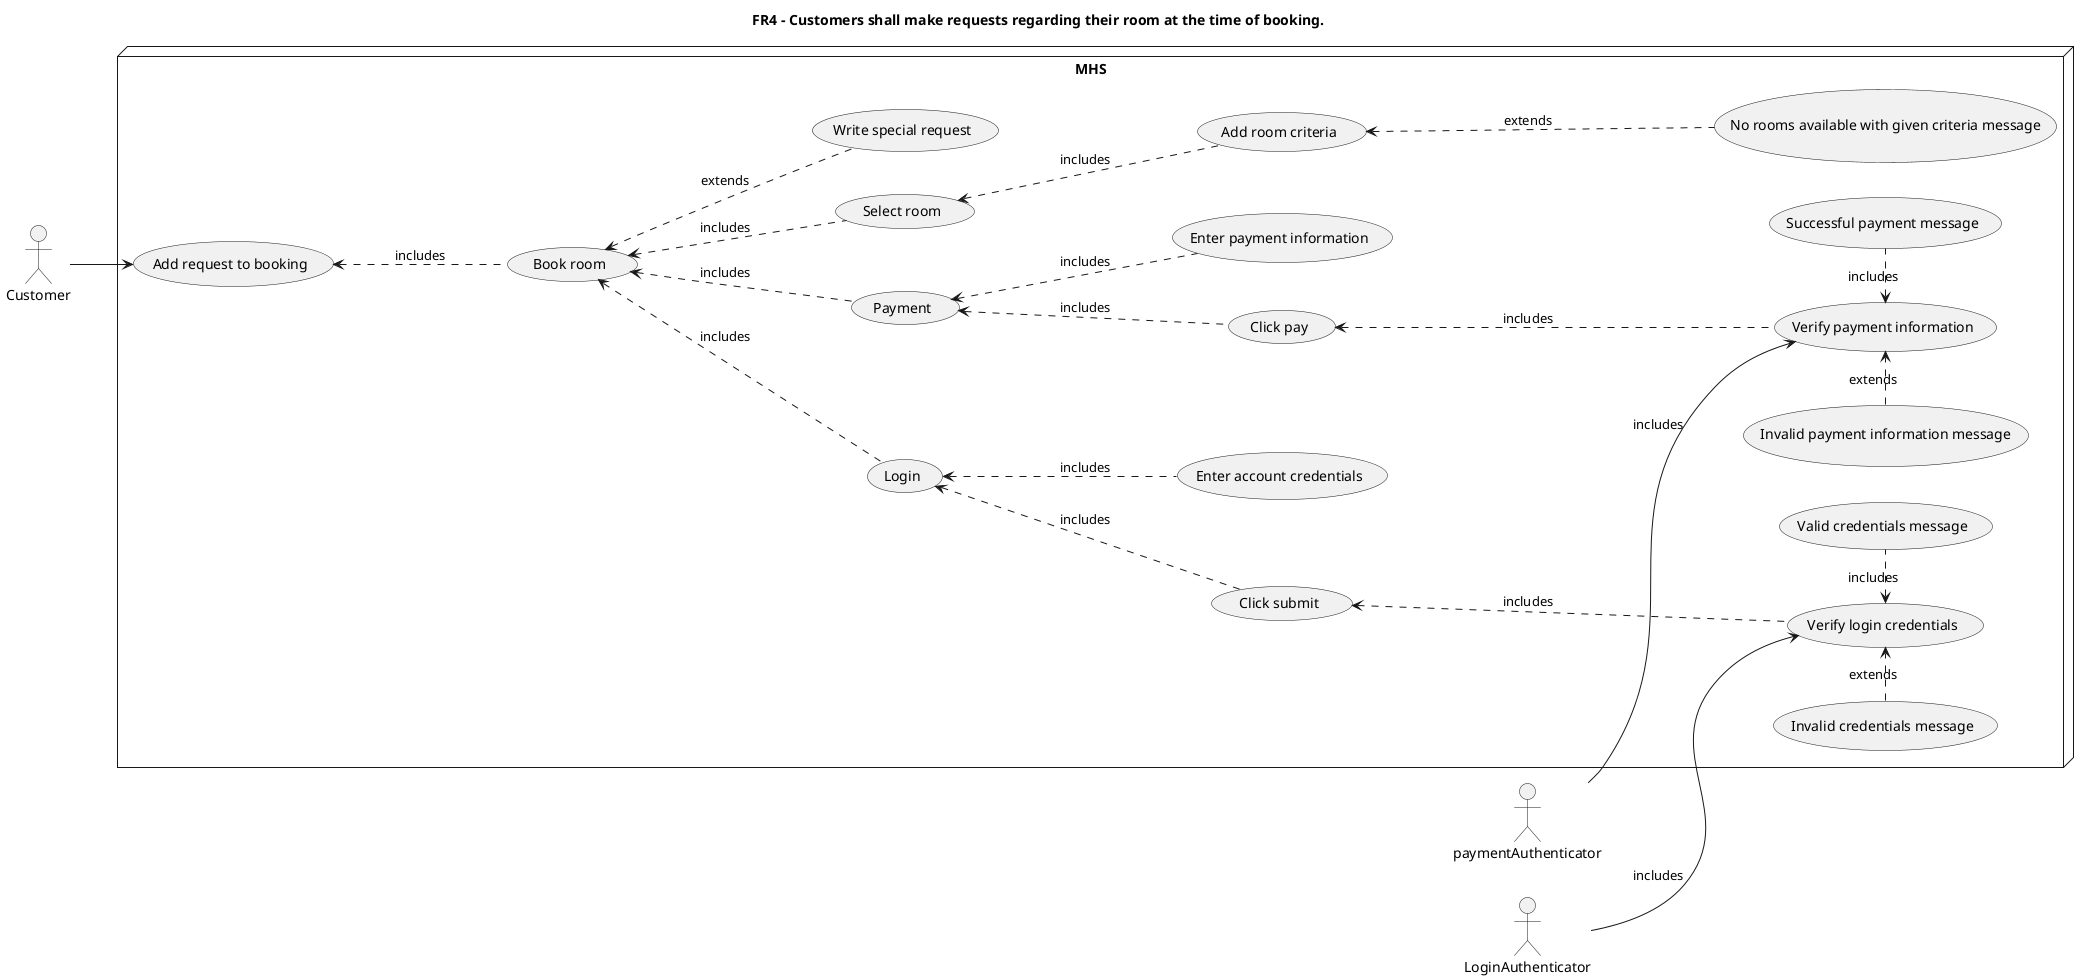 @startuml CustomerUC
'FR4 - The MHS shall allow a customer with an account to make specific requests regarding their room
title FR4 - Customers shall make requests regarding their room at the time of booking.
'Use cases
node MHS {
(Add request to booking) as UC0
(Book room) as UC1
(Select room) as UC2
(Add room criteria) as UC3
(No rooms available with given criteria message) as UC4
(Login) as UC5
(Enter account credentials) as UC6
(Click submit) as UC7
(Verify login credentials) as UC8
(Invalid credentials message) as UC9
(Valid credentials message) as UC10
(Payment) as UC11
(Enter payment information) as UC12
(Click pay) as UC13
(Verify payment information) as UC14
(Invalid payment information message) as UC15
(Successful payment message) as UC16
(Write special request) as UC17
left to right direction
'Associations
UC0 <-.- UC1 : includes
UC1 <-.- UC2 : includes
UC1 <-.- UC17 : extends
UC2 <-.- UC3 : includes
UC3 <-.- UC4 : extends
UC1 <-.- UC5 : includes
UC5 <-.- UC6 : includes
UC5 <-.- UC7 : includes
UC1 <-.- UC11 : includes
UC11 <-.- UC13 : includes
UC11 <-.- UC12 : includes
UC13 <-.- UC14 : includes
UC14 <-left.- UC15 : extends
UC14 <-right.- UC16 : includes
UC8 <-left.- UC9 : extends
UC8 <-right.- UC10 : includes
UC7 <-.- UC8 : includes
}
Customer --> UC0
paymentAuthenticator --> UC14 : includes
LoginAuthenticator --> UC8 : includes